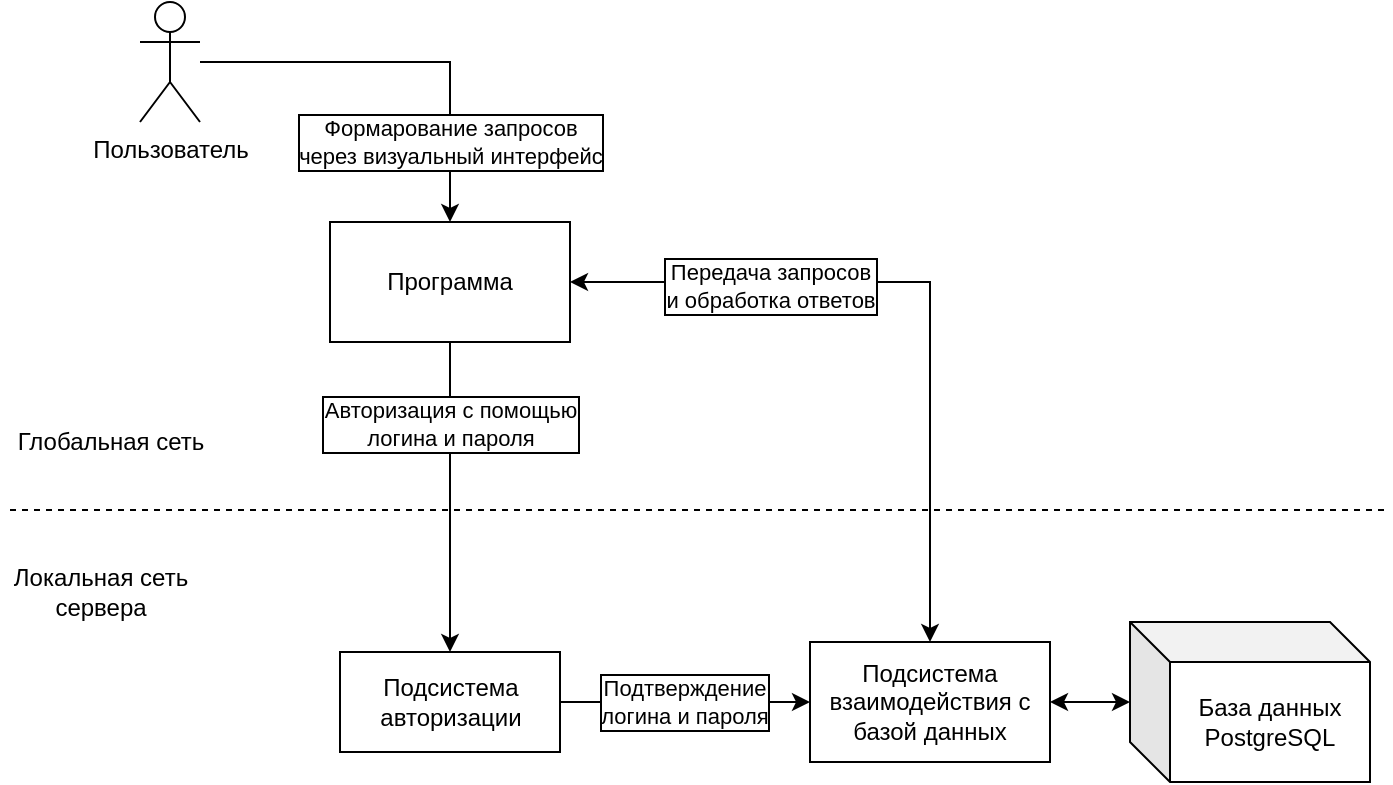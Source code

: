 <mxfile version="15.5.9" type="device"><diagram id="LjFX0GY32hWdVaFy5Mju" name="Page-1"><mxGraphModel dx="310" dy="573" grid="1" gridSize="10" guides="1" tooltips="1" connect="1" arrows="1" fold="1" page="1" pageScale="1" pageWidth="827" pageHeight="1169" math="0" shadow="0"><root><mxCell id="0"/><mxCell id="1" parent="0"/><mxCell id="j33_fvysGjO3PqXoUP0d-1" value="База данных&lt;br&gt;PostgreSQL" style="shape=cube;whiteSpace=wrap;html=1;boundedLbl=1;backgroundOutline=1;darkOpacity=0.05;darkOpacity2=0.1;" parent="1" vertex="1"><mxGeometry x="660" y="370" width="120" height="80" as="geometry"/></mxCell><mxCell id="j33_fvysGjO3PqXoUP0d-14" style="edgeStyle=orthogonalEdgeStyle;rounded=0;orthogonalLoop=1;jettySize=auto;html=1;exitX=0.5;exitY=1;exitDx=0;exitDy=0;entryX=0.5;entryY=0;entryDx=0;entryDy=0;" parent="1" source="j33_fvysGjO3PqXoUP0d-3" target="j33_fvysGjO3PqXoUP0d-13" edge="1"><mxGeometry relative="1" as="geometry"/></mxCell><mxCell id="j33_fvysGjO3PqXoUP0d-23" value="Авторизация с помощью&lt;br&gt;логина и пароля" style="edgeLabel;html=1;align=center;verticalAlign=middle;resizable=0;points=[];labelBorderColor=#000000;" parent="j33_fvysGjO3PqXoUP0d-14" vertex="1" connectable="0"><mxGeometry x="-0.338" y="2" relative="1" as="geometry"><mxPoint x="-2" y="-11" as="offset"/></mxGeometry></mxCell><mxCell id="j33_fvysGjO3PqXoUP0d-3" value="Программа" style="rounded=0;whiteSpace=wrap;html=1;" parent="1" vertex="1"><mxGeometry x="260" y="170" width="120" height="60" as="geometry"/></mxCell><mxCell id="j33_fvysGjO3PqXoUP0d-9" style="edgeStyle=orthogonalEdgeStyle;rounded=0;orthogonalLoop=1;jettySize=auto;html=1;" parent="1" source="j33_fvysGjO3PqXoUP0d-5" target="j33_fvysGjO3PqXoUP0d-3" edge="1"><mxGeometry relative="1" as="geometry"/></mxCell><mxCell id="j33_fvysGjO3PqXoUP0d-21" value="Формарование запросов&lt;br&gt;через визуальный интерфейс" style="edgeLabel;html=1;align=center;verticalAlign=middle;resizable=0;points=[];labelBorderColor=#000000;" parent="j33_fvysGjO3PqXoUP0d-9" vertex="1" connectable="0"><mxGeometry x="0.229" y="-4" relative="1" as="geometry"><mxPoint x="4" y="39" as="offset"/></mxGeometry></mxCell><mxCell id="j33_fvysGjO3PqXoUP0d-5" value="Пользователь" style="shape=umlActor;verticalLabelPosition=bottom;verticalAlign=top;html=1;" parent="1" vertex="1"><mxGeometry x="165" y="60" width="30" height="60" as="geometry"/></mxCell><mxCell id="j33_fvysGjO3PqXoUP0d-11" value="" style="line;strokeWidth=1;fillColor=none;align=left;verticalAlign=middle;spacingTop=-1;spacingLeft=3;spacingRight=3;rotatable=0;labelPosition=right;points=[];portConstraint=eastwest;dashed=1;" parent="1" vertex="1"><mxGeometry x="100" y="310" width="690" height="8" as="geometry"/></mxCell><mxCell id="j33_fvysGjO3PqXoUP0d-17" style="edgeStyle=orthogonalEdgeStyle;rounded=0;orthogonalLoop=1;jettySize=auto;html=1;startArrow=classic;startFill=1;" parent="1" source="j33_fvysGjO3PqXoUP0d-12" target="j33_fvysGjO3PqXoUP0d-1" edge="1"><mxGeometry relative="1" as="geometry"><mxPoint x="680" y="406" as="targetPoint"/></mxGeometry></mxCell><mxCell id="j33_fvysGjO3PqXoUP0d-19" style="edgeStyle=orthogonalEdgeStyle;rounded=0;orthogonalLoop=1;jettySize=auto;html=1;exitX=0.5;exitY=0;exitDx=0;exitDy=0;entryX=1;entryY=0.5;entryDx=0;entryDy=0;startArrow=classic;startFill=1;endArrow=classic;endFill=1;" parent="1" source="j33_fvysGjO3PqXoUP0d-12" target="j33_fvysGjO3PqXoUP0d-3" edge="1"><mxGeometry relative="1" as="geometry"/></mxCell><mxCell id="j33_fvysGjO3PqXoUP0d-20" value="Передача запросов&lt;br&gt;и обработка ответов" style="edgeLabel;html=1;align=center;verticalAlign=middle;resizable=0;points=[];labelBorderColor=#000000;" parent="j33_fvysGjO3PqXoUP0d-19" vertex="1" connectable="0"><mxGeometry x="-0.136" y="3" relative="1" as="geometry"><mxPoint x="-77" y="-23" as="offset"/></mxGeometry></mxCell><mxCell id="j33_fvysGjO3PqXoUP0d-12" value="Подсистема&lt;br&gt;взаимодействия с базой данных" style="rounded=0;whiteSpace=wrap;html=1;" parent="1" vertex="1"><mxGeometry x="500" y="380" width="120" height="60" as="geometry"/></mxCell><mxCell id="j33_fvysGjO3PqXoUP0d-15" style="edgeStyle=orthogonalEdgeStyle;rounded=0;orthogonalLoop=1;jettySize=auto;html=1;exitX=1;exitY=0.5;exitDx=0;exitDy=0;entryX=0;entryY=0.5;entryDx=0;entryDy=0;endArrow=classic;endFill=1;" parent="1" source="j33_fvysGjO3PqXoUP0d-13" target="j33_fvysGjO3PqXoUP0d-12" edge="1"><mxGeometry relative="1" as="geometry"><Array as="points"><mxPoint x="375" y="410"/><mxPoint x="490" y="410"/></Array></mxGeometry></mxCell><mxCell id="j33_fvysGjO3PqXoUP0d-26" value="Подтверждение&lt;br&gt;логина и пароля" style="edgeLabel;html=1;align=center;verticalAlign=middle;resizable=0;points=[];labelBorderColor=#000000;" parent="j33_fvysGjO3PqXoUP0d-15" vertex="1" connectable="0"><mxGeometry x="-0.304" y="-4" relative="1" as="geometry"><mxPoint x="18" y="-4" as="offset"/></mxGeometry></mxCell><mxCell id="j33_fvysGjO3PqXoUP0d-13" value="Подсистема&lt;br&gt;авторизации" style="html=1;verticalAlign=middle;" parent="1" vertex="1"><mxGeometry x="265" y="385" width="110" height="50" as="geometry"/></mxCell><mxCell id="j33_fvysGjO3PqXoUP0d-27" value="Локальная сеть&lt;br&gt;сервера" style="text;html=1;align=center;verticalAlign=middle;resizable=0;points=[];autosize=1;strokeColor=none;fillColor=none;" parent="1" vertex="1"><mxGeometry x="95" y="340" width="100" height="30" as="geometry"/></mxCell><mxCell id="j33_fvysGjO3PqXoUP0d-28" value="Глобальная сеть" style="text;html=1;align=center;verticalAlign=middle;resizable=0;points=[];autosize=1;strokeColor=none;fillColor=none;" parent="1" vertex="1"><mxGeometry x="95" y="270" width="110" height="20" as="geometry"/></mxCell></root></mxGraphModel></diagram></mxfile>